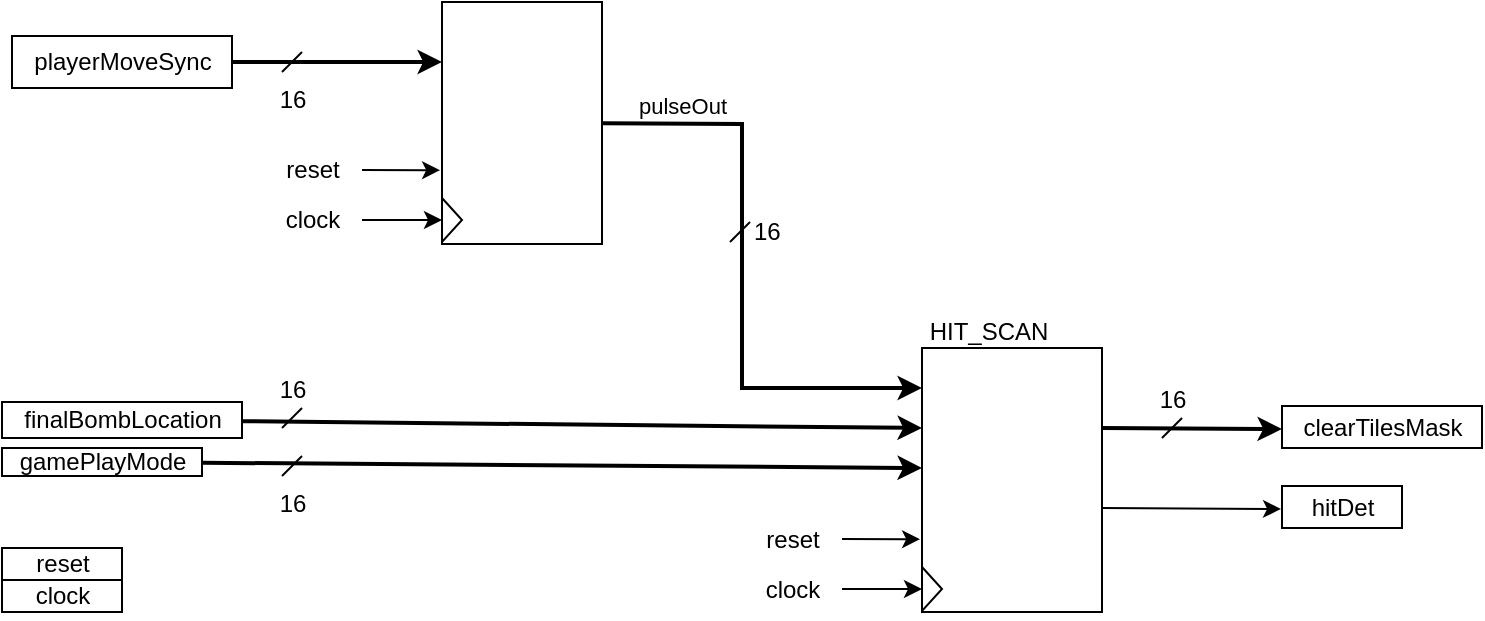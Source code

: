 <mxfile>
    <diagram id="XHtGoxHHAmqICneFRWk-" name="Page-1">
        <mxGraphModel dx="1086" dy="779" grid="1" gridSize="10" guides="1" tooltips="1" connect="1" arrows="1" fold="1" page="1" pageScale="1" pageWidth="1169" pageHeight="827" math="0" shadow="0">
            <root>
                <mxCell id="0"/>
                <mxCell id="1" parent="0"/>
                <mxCell id="32" style="edgeStyle=none;rounded=0;html=1;entryX=0;entryY=0;entryDx=0;entryDy=60;entryPerimeter=0;strokeWidth=2;" edge="1" parent="1" source="4" target="11">
                    <mxGeometry relative="1" as="geometry"/>
                </mxCell>
                <mxCell id="4" value="gamePlayMode" style="externalPins=0;recursiveResize=0;shadow=0;dashed=0;align=center;html=1;strokeWidth=1;shape=mxgraph.rtl.abstract.entity;container=1;collapsible=0;kind=input;drawPins=0;left=0;right=1;bottom=0;top=0;" vertex="1" parent="1">
                    <mxGeometry x="245" y="482" width="100" height="14" as="geometry"/>
                </mxCell>
                <mxCell id="5" value="reset" style="externalPins=0;recursiveResize=0;shadow=0;dashed=0;align=center;html=1;strokeWidth=1;shape=mxgraph.rtl.abstract.entity;container=1;collapsible=0;kind=input;drawPins=0;left=0;right=1;bottom=0;top=0;" vertex="1" parent="1">
                    <mxGeometry x="245" y="532" width="60" height="16" as="geometry"/>
                </mxCell>
                <mxCell id="6" value="clock" style="externalPins=0;recursiveResize=0;shadow=0;dashed=0;align=center;html=1;strokeWidth=1;shape=mxgraph.rtl.abstract.entity;container=1;collapsible=0;kind=input;drawPins=0;left=0;right=1;bottom=0;top=0;" vertex="1" parent="1">
                    <mxGeometry x="245" y="548" width="60" height="16" as="geometry"/>
                </mxCell>
                <mxCell id="31" style="edgeStyle=none;rounded=0;html=1;entryX=0;entryY=0;entryDx=0;entryDy=40;entryPerimeter=0;strokeWidth=2;" edge="1" parent="1" source="7" target="11">
                    <mxGeometry relative="1" as="geometry"/>
                </mxCell>
                <mxCell id="7" value="finalBombLocation" style="externalPins=0;recursiveResize=0;shadow=0;dashed=0;align=center;html=1;strokeWidth=1;shape=mxgraph.rtl.abstract.entity;container=1;collapsible=0;kind=input;drawPins=0;left=0;right=1;bottom=0;top=0;" vertex="1" parent="1">
                    <mxGeometry x="245" y="459" width="120" height="18" as="geometry"/>
                </mxCell>
                <mxCell id="25" style="edgeStyle=none;html=1;exitX=0.988;exitY=0.499;exitDx=0;exitDy=0;exitPerimeter=0;entryX=0;entryY=0;entryDx=0;entryDy=30;entryPerimeter=0;strokeWidth=2;" edge="1" parent="1" source="8" target="12">
                    <mxGeometry relative="1" as="geometry"/>
                </mxCell>
                <mxCell id="8" value="playerMoveSync" style="externalPins=0;recursiveResize=0;shadow=0;dashed=0;align=center;html=1;strokeWidth=1;shape=mxgraph.rtl.abstract.entity;container=1;collapsible=0;kind=input;drawPins=0;left=0;right=1;bottom=0;top=0;" vertex="1" parent="1">
                    <mxGeometry x="250" y="276" width="110" height="26" as="geometry"/>
                </mxCell>
                <mxCell id="9" value="clearTilesMask" style="externalPins=0;recursiveResize=0;shadow=0;dashed=0;align=center;html=1;strokeWidth=1;shape=mxgraph.rtl.abstract.entity;container=1;collapsible=0;kind=input;drawPins=0;left=0;right=1;bottom=0;top=0;" vertex="1" parent="1">
                    <mxGeometry x="885" y="461" width="100" height="21" as="geometry"/>
                </mxCell>
                <mxCell id="10" value="hitDet" style="externalPins=0;recursiveResize=0;shadow=0;dashed=0;align=center;html=1;strokeWidth=1;shape=mxgraph.rtl.abstract.entity;container=1;collapsible=0;kind=input;drawPins=0;left=0;right=1;bottom=0;top=0;" vertex="1" parent="1">
                    <mxGeometry x="885" y="501" width="60" height="21" as="geometry"/>
                </mxCell>
                <mxCell id="36" style="edgeStyle=none;rounded=0;html=1;exitX=0;exitY=0;exitDx=90;exitDy=40;exitPerimeter=0;entryX=0;entryY=0.548;entryDx=0;entryDy=0;entryPerimeter=0;strokeWidth=2;" edge="1" parent="1" source="11" target="9">
                    <mxGeometry relative="1" as="geometry"/>
                </mxCell>
                <mxCell id="38" style="edgeStyle=none;rounded=0;html=1;exitX=0;exitY=0;exitDx=90;exitDy=80;exitPerimeter=0;entryX=-0.008;entryY=0.547;entryDx=0;entryDy=0;entryPerimeter=0;strokeWidth=1;" edge="1" parent="1" source="11" target="10">
                    <mxGeometry relative="1" as="geometry"/>
                </mxCell>
                <mxCell id="11" value="" style="externalPins=0;recursiveResize=0;shadow=0;dashed=0;align=center;html=1;strokeWidth=1;shape=mxgraph.rtl.abstract.entity;container=1;collapsible=0;kind=sequential;drawPins=0;left=3;right=2;bottom=0;top=0;" vertex="1" parent="1">
                    <mxGeometry x="705" y="432" width="90" height="132" as="geometry"/>
                </mxCell>
                <mxCell id="28" style="edgeStyle=none;html=1;entryX=0;entryY=0;entryDx=0;entryDy=20;entryPerimeter=0;strokeWidth=2;rounded=0;" edge="1" parent="1" source="12" target="11">
                    <mxGeometry relative="1" as="geometry">
                        <Array as="points">
                            <mxPoint x="615" y="320"/>
                            <mxPoint x="615" y="452"/>
                        </Array>
                    </mxGeometry>
                </mxCell>
                <mxCell id="29" value="pulseOut" style="edgeLabel;html=1;align=center;verticalAlign=middle;resizable=0;points=[];rotation=0;" vertex="1" connectable="0" parent="28">
                    <mxGeometry x="-0.357" y="-2" relative="1" as="geometry">
                        <mxPoint x="-28" y="-33" as="offset"/>
                    </mxGeometry>
                </mxCell>
                <mxCell id="12" value="" style="externalPins=0;recursiveResize=0;shadow=0;dashed=0;align=center;html=1;strokeWidth=1;shape=mxgraph.rtl.abstract.entity;container=1;collapsible=0;kind=sequential;drawPins=0;left=3;right=2;bottom=0;top=0;" vertex="1" parent="1">
                    <mxGeometry x="465" y="259" width="80" height="121" as="geometry"/>
                </mxCell>
                <mxCell id="13" value="" style="triangle;whiteSpace=wrap;html=1;" vertex="1" parent="12">
                    <mxGeometry y="98" width="10" height="22" as="geometry"/>
                </mxCell>
                <mxCell id="17" style="edgeStyle=none;html=1;entryX=-0.012;entryY=0.695;entryDx=0;entryDy=0;entryPerimeter=0;" edge="1" parent="1" source="16" target="12">
                    <mxGeometry relative="1" as="geometry"/>
                </mxCell>
                <mxCell id="16" value="reset" style="text;html=1;align=center;verticalAlign=middle;resizable=0;points=[];autosize=1;strokeColor=none;fillColor=none;" vertex="1" parent="1">
                    <mxGeometry x="375" y="328" width="50" height="30" as="geometry"/>
                </mxCell>
                <mxCell id="19" style="edgeStyle=none;html=1;entryX=0;entryY=0.5;entryDx=0;entryDy=0;" edge="1" parent="1" source="18" target="13">
                    <mxGeometry relative="1" as="geometry"/>
                </mxCell>
                <mxCell id="18" value="clock" style="text;html=1;align=center;verticalAlign=middle;resizable=0;points=[];autosize=1;strokeColor=none;fillColor=none;" vertex="1" parent="1">
                    <mxGeometry x="375" y="353" width="50" height="30" as="geometry"/>
                </mxCell>
                <mxCell id="20" value="" style="triangle;whiteSpace=wrap;html=1;" vertex="1" parent="1">
                    <mxGeometry x="705" y="541.5" width="10" height="22" as="geometry"/>
                </mxCell>
                <mxCell id="21" style="edgeStyle=none;html=1;entryX=-0.012;entryY=0.695;entryDx=0;entryDy=0;entryPerimeter=0;" edge="1" parent="1" source="22">
                    <mxGeometry relative="1" as="geometry">
                        <mxPoint x="704.04" y="527.595" as="targetPoint"/>
                    </mxGeometry>
                </mxCell>
                <mxCell id="22" value="reset" style="text;html=1;align=center;verticalAlign=middle;resizable=0;points=[];autosize=1;strokeColor=none;fillColor=none;" vertex="1" parent="1">
                    <mxGeometry x="615" y="512.5" width="50" height="30" as="geometry"/>
                </mxCell>
                <mxCell id="23" style="edgeStyle=none;html=1;entryX=0;entryY=0.5;entryDx=0;entryDy=0;" edge="1" parent="1" source="24" target="20">
                    <mxGeometry relative="1" as="geometry"/>
                </mxCell>
                <mxCell id="24" value="clock" style="text;html=1;align=center;verticalAlign=middle;resizable=0;points=[];autosize=1;strokeColor=none;fillColor=none;" vertex="1" parent="1">
                    <mxGeometry x="615" y="537.5" width="50" height="30" as="geometry"/>
                </mxCell>
                <mxCell id="27" value="16" style="verticalLabelPosition=bottom;shadow=0;dashed=0;align=center;html=1;verticalAlign=top;shape=mxgraph.electrical.transmission.bus_width;pointerEvents=1;" vertex="1" parent="1">
                    <mxGeometry x="385" y="284" width="10" height="10" as="geometry"/>
                </mxCell>
                <mxCell id="30" value="16" style="verticalLabelPosition=middle;shadow=0;dashed=0;align=left;html=1;verticalAlign=middle;shape=mxgraph.electrical.transmission.bus_width;pointerEvents=1;labelPosition=right;" vertex="1" parent="1">
                    <mxGeometry x="609" y="369" width="10" height="10" as="geometry"/>
                </mxCell>
                <mxCell id="33" value="16" style="verticalLabelPosition=top;shadow=0;dashed=0;align=center;html=1;verticalAlign=bottom;shape=mxgraph.electrical.transmission.bus_width;pointerEvents=1;labelPosition=center;" vertex="1" parent="1">
                    <mxGeometry x="385" y="462" width="10" height="10" as="geometry"/>
                </mxCell>
                <mxCell id="34" value="16" style="verticalLabelPosition=bottom;shadow=0;dashed=0;align=center;html=1;verticalAlign=top;shape=mxgraph.electrical.transmission.bus_width;pointerEvents=1;" vertex="1" parent="1">
                    <mxGeometry x="385" y="486" width="10" height="10" as="geometry"/>
                </mxCell>
                <mxCell id="35" value="HIT_SCAN" style="text;html=1;align=center;verticalAlign=middle;resizable=0;points=[];autosize=1;strokeColor=none;fillColor=none;" vertex="1" parent="1">
                    <mxGeometry x="698" y="409" width="80" height="30" as="geometry"/>
                </mxCell>
                <mxCell id="37" value="16" style="verticalLabelPosition=top;shadow=0;dashed=0;align=center;html=1;verticalAlign=bottom;shape=mxgraph.electrical.transmission.bus_width;pointerEvents=1;labelPosition=center;" vertex="1" parent="1">
                    <mxGeometry x="825" y="467" width="10" height="10" as="geometry"/>
                </mxCell>
            </root>
        </mxGraphModel>
    </diagram>
</mxfile>